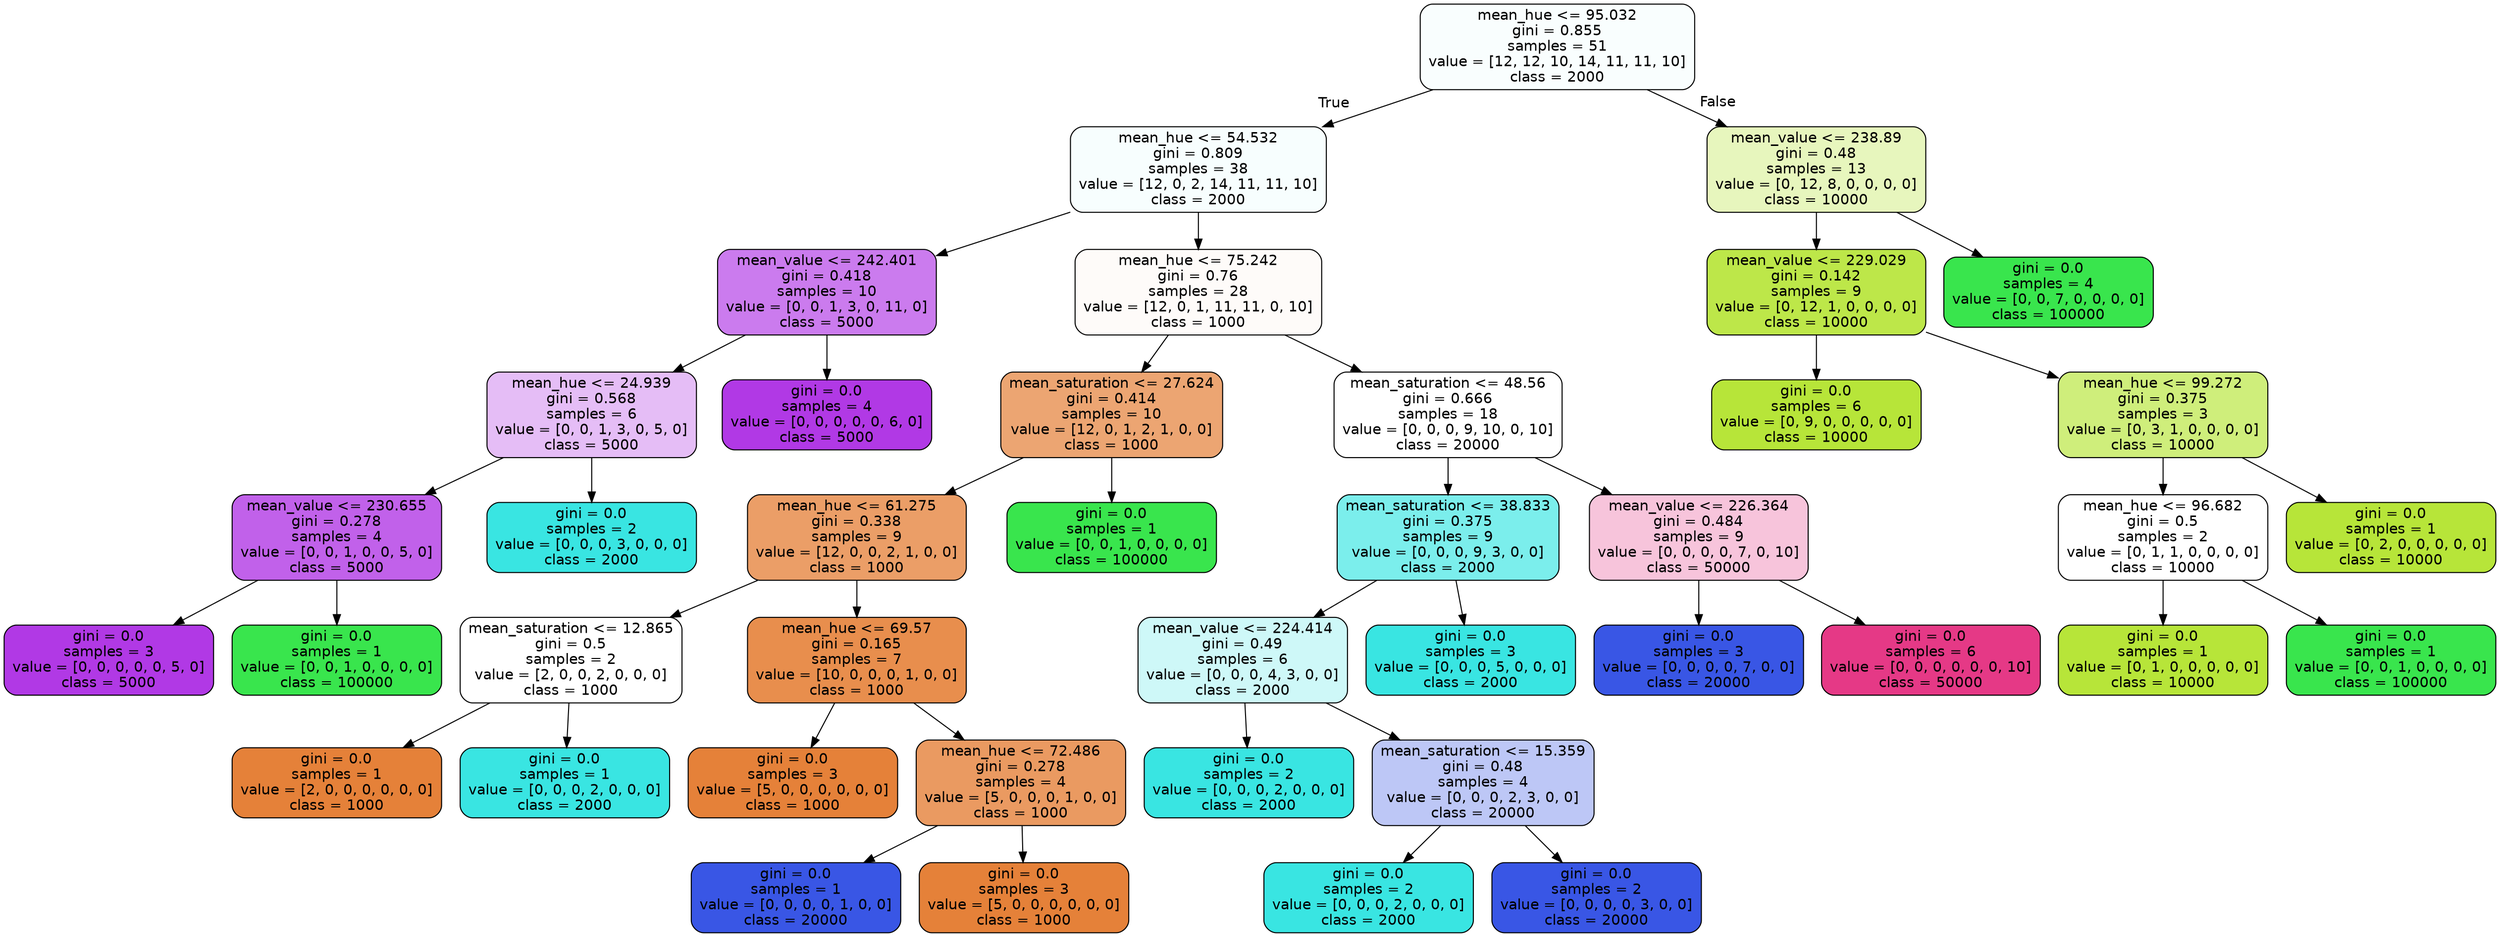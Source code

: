 digraph Tree {
node [shape=box, style="filled, rounded", color="black", fontname="helvetica"] ;
edge [fontname="helvetica"] ;
0 [label="mean_hue <= 95.032\ngini = 0.855\nsamples = 51\nvalue = [12, 12, 10, 14, 11, 11, 10]\nclass = 2000", fillcolor="#f9fefe"] ;
1 [label="mean_hue <= 54.532\ngini = 0.809\nsamples = 38\nvalue = [12, 0, 2, 14, 11, 11, 10]\nclass = 2000", fillcolor="#f7fefe"] ;
0 -> 1 [labeldistance=2.5, labelangle=45, headlabel="True"] ;
2 [label="mean_value <= 242.401\ngini = 0.418\nsamples = 10\nvalue = [0, 0, 1, 3, 0, 11, 0]\nclass = 5000", fillcolor="#cb7bee"] ;
1 -> 2 ;
3 [label="mean_hue <= 24.939\ngini = 0.568\nsamples = 6\nvalue = [0, 0, 1, 3, 0, 5, 0]\nclass = 5000", fillcolor="#e5bdf6"] ;
2 -> 3 ;
4 [label="mean_value <= 230.655\ngini = 0.278\nsamples = 4\nvalue = [0, 0, 1, 0, 0, 5, 0]\nclass = 5000", fillcolor="#c161ea"] ;
3 -> 4 ;
5 [label="gini = 0.0\nsamples = 3\nvalue = [0, 0, 0, 0, 0, 5, 0]\nclass = 5000", fillcolor="#b139e5"] ;
4 -> 5 ;
6 [label="gini = 0.0\nsamples = 1\nvalue = [0, 0, 1, 0, 0, 0, 0]\nclass = 100000", fillcolor="#39e54d"] ;
4 -> 6 ;
7 [label="gini = 0.0\nsamples = 2\nvalue = [0, 0, 0, 3, 0, 0, 0]\nclass = 2000", fillcolor="#39e5e2"] ;
3 -> 7 ;
8 [label="gini = 0.0\nsamples = 4\nvalue = [0, 0, 0, 0, 0, 6, 0]\nclass = 5000", fillcolor="#b139e5"] ;
2 -> 8 ;
9 [label="mean_hue <= 75.242\ngini = 0.76\nsamples = 28\nvalue = [12, 0, 1, 11, 11, 0, 10]\nclass = 1000", fillcolor="#fefbf9"] ;
1 -> 9 ;
10 [label="mean_saturation <= 27.624\ngini = 0.414\nsamples = 10\nvalue = [12, 0, 1, 2, 1, 0, 0]\nclass = 1000", fillcolor="#eca572"] ;
9 -> 10 ;
11 [label="mean_hue <= 61.275\ngini = 0.338\nsamples = 9\nvalue = [12, 0, 0, 2, 1, 0, 0]\nclass = 1000", fillcolor="#eb9e67"] ;
10 -> 11 ;
12 [label="mean_saturation <= 12.865\ngini = 0.5\nsamples = 2\nvalue = [2, 0, 0, 2, 0, 0, 0]\nclass = 1000", fillcolor="#ffffff"] ;
11 -> 12 ;
13 [label="gini = 0.0\nsamples = 1\nvalue = [2, 0, 0, 0, 0, 0, 0]\nclass = 1000", fillcolor="#e58139"] ;
12 -> 13 ;
14 [label="gini = 0.0\nsamples = 1\nvalue = [0, 0, 0, 2, 0, 0, 0]\nclass = 2000", fillcolor="#39e5e2"] ;
12 -> 14 ;
15 [label="mean_hue <= 69.57\ngini = 0.165\nsamples = 7\nvalue = [10, 0, 0, 0, 1, 0, 0]\nclass = 1000", fillcolor="#e88e4d"] ;
11 -> 15 ;
16 [label="gini = 0.0\nsamples = 3\nvalue = [5, 0, 0, 0, 0, 0, 0]\nclass = 1000", fillcolor="#e58139"] ;
15 -> 16 ;
17 [label="mean_hue <= 72.486\ngini = 0.278\nsamples = 4\nvalue = [5, 0, 0, 0, 1, 0, 0]\nclass = 1000", fillcolor="#ea9a61"] ;
15 -> 17 ;
18 [label="gini = 0.0\nsamples = 1\nvalue = [0, 0, 0, 0, 1, 0, 0]\nclass = 20000", fillcolor="#3956e5"] ;
17 -> 18 ;
19 [label="gini = 0.0\nsamples = 3\nvalue = [5, 0, 0, 0, 0, 0, 0]\nclass = 1000", fillcolor="#e58139"] ;
17 -> 19 ;
20 [label="gini = 0.0\nsamples = 1\nvalue = [0, 0, 1, 0, 0, 0, 0]\nclass = 100000", fillcolor="#39e54d"] ;
10 -> 20 ;
21 [label="mean_saturation <= 48.56\ngini = 0.666\nsamples = 18\nvalue = [0, 0, 0, 9, 10, 0, 10]\nclass = 20000", fillcolor="#ffffff"] ;
9 -> 21 ;
22 [label="mean_saturation <= 38.833\ngini = 0.375\nsamples = 9\nvalue = [0, 0, 0, 9, 3, 0, 0]\nclass = 2000", fillcolor="#7beeec"] ;
21 -> 22 ;
23 [label="mean_value <= 224.414\ngini = 0.49\nsamples = 6\nvalue = [0, 0, 0, 4, 3, 0, 0]\nclass = 2000", fillcolor="#cef8f8"] ;
22 -> 23 ;
24 [label="gini = 0.0\nsamples = 2\nvalue = [0, 0, 0, 2, 0, 0, 0]\nclass = 2000", fillcolor="#39e5e2"] ;
23 -> 24 ;
25 [label="mean_saturation <= 15.359\ngini = 0.48\nsamples = 4\nvalue = [0, 0, 0, 2, 3, 0, 0]\nclass = 20000", fillcolor="#bdc7f6"] ;
23 -> 25 ;
26 [label="gini = 0.0\nsamples = 2\nvalue = [0, 0, 0, 2, 0, 0, 0]\nclass = 2000", fillcolor="#39e5e2"] ;
25 -> 26 ;
27 [label="gini = 0.0\nsamples = 2\nvalue = [0, 0, 0, 0, 3, 0, 0]\nclass = 20000", fillcolor="#3956e5"] ;
25 -> 27 ;
28 [label="gini = 0.0\nsamples = 3\nvalue = [0, 0, 0, 5, 0, 0, 0]\nclass = 2000", fillcolor="#39e5e2"] ;
22 -> 28 ;
29 [label="mean_value <= 226.364\ngini = 0.484\nsamples = 9\nvalue = [0, 0, 0, 0, 7, 0, 10]\nclass = 50000", fillcolor="#f7c4db"] ;
21 -> 29 ;
30 [label="gini = 0.0\nsamples = 3\nvalue = [0, 0, 0, 0, 7, 0, 0]\nclass = 20000", fillcolor="#3956e5"] ;
29 -> 30 ;
31 [label="gini = 0.0\nsamples = 6\nvalue = [0, 0, 0, 0, 0, 0, 10]\nclass = 50000", fillcolor="#e53986"] ;
29 -> 31 ;
32 [label="mean_value <= 238.89\ngini = 0.48\nsamples = 13\nvalue = [0, 12, 8, 0, 0, 0, 0]\nclass = 10000", fillcolor="#e7f6bd"] ;
0 -> 32 [labeldistance=2.5, labelangle=-45, headlabel="False"] ;
33 [label="mean_value <= 229.029\ngini = 0.142\nsamples = 9\nvalue = [0, 12, 1, 0, 0, 0, 0]\nclass = 10000", fillcolor="#bde749"] ;
32 -> 33 ;
34 [label="gini = 0.0\nsamples = 6\nvalue = [0, 9, 0, 0, 0, 0, 0]\nclass = 10000", fillcolor="#b7e539"] ;
33 -> 34 ;
35 [label="mean_hue <= 99.272\ngini = 0.375\nsamples = 3\nvalue = [0, 3, 1, 0, 0, 0, 0]\nclass = 10000", fillcolor="#cfee7b"] ;
33 -> 35 ;
36 [label="mean_hue <= 96.682\ngini = 0.5\nsamples = 2\nvalue = [0, 1, 1, 0, 0, 0, 0]\nclass = 10000", fillcolor="#ffffff"] ;
35 -> 36 ;
37 [label="gini = 0.0\nsamples = 1\nvalue = [0, 1, 0, 0, 0, 0, 0]\nclass = 10000", fillcolor="#b7e539"] ;
36 -> 37 ;
38 [label="gini = 0.0\nsamples = 1\nvalue = [0, 0, 1, 0, 0, 0, 0]\nclass = 100000", fillcolor="#39e54d"] ;
36 -> 38 ;
39 [label="gini = 0.0\nsamples = 1\nvalue = [0, 2, 0, 0, 0, 0, 0]\nclass = 10000", fillcolor="#b7e539"] ;
35 -> 39 ;
40 [label="gini = 0.0\nsamples = 4\nvalue = [0, 0, 7, 0, 0, 0, 0]\nclass = 100000", fillcolor="#39e54d"] ;
32 -> 40 ;
}